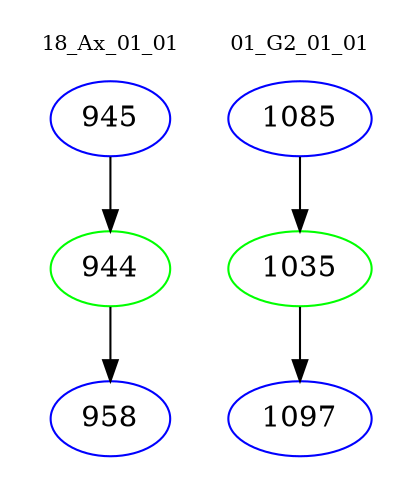 digraph{
subgraph cluster_0 {
color = white
label = "18_Ax_01_01";
fontsize=10;
T0_945 [label="945", color="blue"]
T0_945 -> T0_944 [color="black"]
T0_944 [label="944", color="green"]
T0_944 -> T0_958 [color="black"]
T0_958 [label="958", color="blue"]
}
subgraph cluster_1 {
color = white
label = "01_G2_01_01";
fontsize=10;
T1_1085 [label="1085", color="blue"]
T1_1085 -> T1_1035 [color="black"]
T1_1035 [label="1035", color="green"]
T1_1035 -> T1_1097 [color="black"]
T1_1097 [label="1097", color="blue"]
}
}
